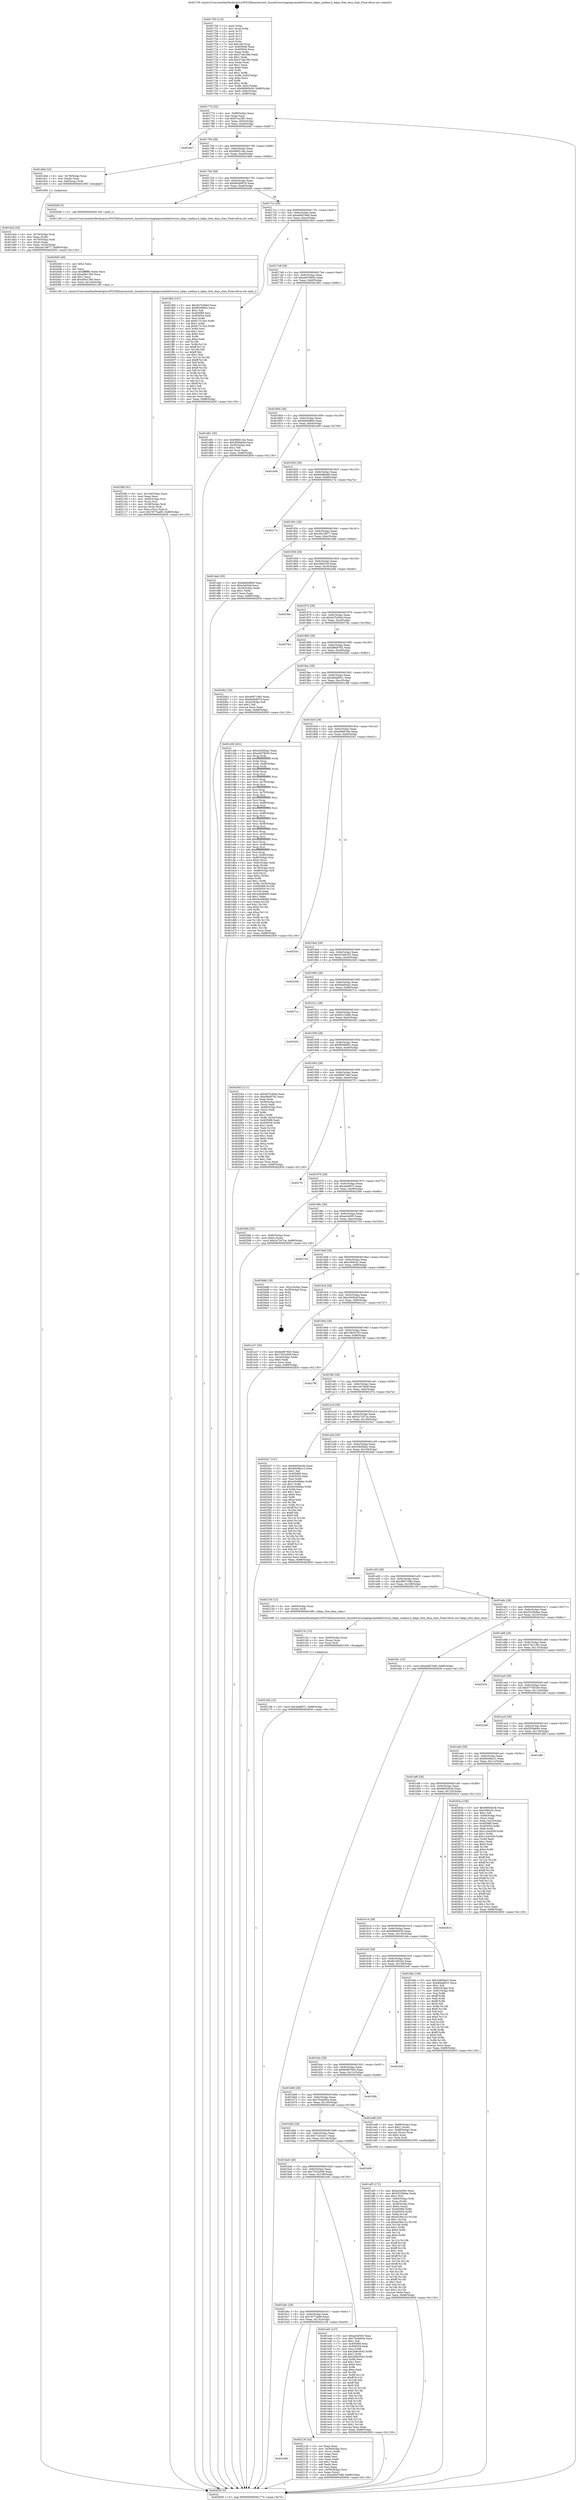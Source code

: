 digraph "0x401700" {
  label = "0x401700 (/mnt/c/Users/mathe/Desktop/tcc/POCII/binaries/extr_linuxdriversstagingcomedidriversni_labpc_isadma.h_labpc_free_dma_chan_Final-ollvm.out::main(0))"
  labelloc = "t"
  node[shape=record]

  Entry [label="",width=0.3,height=0.3,shape=circle,fillcolor=black,style=filled]
  "0x401774" [label="{
     0x401774 [32]\l
     | [instrs]\l
     &nbsp;&nbsp;0x401774 \<+6\>: mov -0x88(%rbp),%eax\l
     &nbsp;&nbsp;0x40177a \<+2\>: mov %eax,%ecx\l
     &nbsp;&nbsp;0x40177c \<+6\>: sub $0x97ac2ff1,%ecx\l
     &nbsp;&nbsp;0x401782 \<+6\>: mov %eax,-0x9c(%rbp)\l
     &nbsp;&nbsp;0x401788 \<+6\>: mov %ecx,-0xa0(%rbp)\l
     &nbsp;&nbsp;0x40178e \<+6\>: je 00000000004024b7 \<main+0xdb7\>\l
  }"]
  "0x4024b7" [label="{
     0x4024b7\l
  }", style=dashed]
  "0x401794" [label="{
     0x401794 [28]\l
     | [instrs]\l
     &nbsp;&nbsp;0x401794 \<+5\>: jmp 0000000000401799 \<main+0x99\>\l
     &nbsp;&nbsp;0x401799 \<+6\>: mov -0x9c(%rbp),%eax\l
     &nbsp;&nbsp;0x40179f \<+5\>: sub $0x99bf124a,%eax\l
     &nbsp;&nbsp;0x4017a4 \<+6\>: mov %eax,-0xa4(%rbp)\l
     &nbsp;&nbsp;0x4017aa \<+6\>: je 0000000000401dbd \<main+0x6bd\>\l
  }"]
  Exit [label="",width=0.3,height=0.3,shape=circle,fillcolor=black,style=filled,peripheries=2]
  "0x401dbd" [label="{
     0x401dbd [16]\l
     | [instrs]\l
     &nbsp;&nbsp;0x401dbd \<+4\>: mov -0x78(%rbp),%rax\l
     &nbsp;&nbsp;0x401dc1 \<+3\>: mov (%rax),%rax\l
     &nbsp;&nbsp;0x401dc4 \<+4\>: mov 0x8(%rax),%rdi\l
     &nbsp;&nbsp;0x401dc8 \<+5\>: call 0000000000401060 \<atoi@plt\>\l
     | [calls]\l
     &nbsp;&nbsp;0x401060 \{1\} (unknown)\l
  }"]
  "0x4017b0" [label="{
     0x4017b0 [28]\l
     | [instrs]\l
     &nbsp;&nbsp;0x4017b0 \<+5\>: jmp 00000000004017b5 \<main+0xb5\>\l
     &nbsp;&nbsp;0x4017b5 \<+6\>: mov -0x9c(%rbp),%eax\l
     &nbsp;&nbsp;0x4017bb \<+5\>: sub $0x9a5b0676,%eax\l
     &nbsp;&nbsp;0x4017c0 \<+6\>: mov %eax,-0xa8(%rbp)\l
     &nbsp;&nbsp;0x4017c6 \<+6\>: je 00000000004020d0 \<main+0x9d0\>\l
  }"]
  "0x40216b" [label="{
     0x40216b [15]\l
     | [instrs]\l
     &nbsp;&nbsp;0x40216b \<+10\>: movl $0x4ab897c,-0x88(%rbp)\l
     &nbsp;&nbsp;0x402175 \<+5\>: jmp 0000000000402830 \<main+0x1130\>\l
  }"]
  "0x4020d0" [label="{
     0x4020d0 [5]\l
     | [instrs]\l
     &nbsp;&nbsp;0x4020d0 \<+5\>: call 0000000000401160 \<next_i\>\l
     | [calls]\l
     &nbsp;&nbsp;0x401160 \{1\} (/mnt/c/Users/mathe/Desktop/tcc/POCII/binaries/extr_linuxdriversstagingcomedidriversni_labpc_isadma.h_labpc_free_dma_chan_Final-ollvm.out::next_i)\l
  }"]
  "0x4017cc" [label="{
     0x4017cc [28]\l
     | [instrs]\l
     &nbsp;&nbsp;0x4017cc \<+5\>: jmp 00000000004017d1 \<main+0xd1\>\l
     &nbsp;&nbsp;0x4017d1 \<+6\>: mov -0x9c(%rbp),%eax\l
     &nbsp;&nbsp;0x4017d7 \<+5\>: sub $0xa06d76e8,%eax\l
     &nbsp;&nbsp;0x4017dc \<+6\>: mov %eax,-0xac(%rbp)\l
     &nbsp;&nbsp;0x4017e2 \<+6\>: je 0000000000401fb0 \<main+0x8b0\>\l
  }"]
  "0x40215c" [label="{
     0x40215c [15]\l
     | [instrs]\l
     &nbsp;&nbsp;0x40215c \<+4\>: mov -0x60(%rbp),%rax\l
     &nbsp;&nbsp;0x402160 \<+3\>: mov (%rax),%rax\l
     &nbsp;&nbsp;0x402163 \<+3\>: mov %rax,%rdi\l
     &nbsp;&nbsp;0x402166 \<+5\>: call 0000000000401030 \<free@plt\>\l
     | [calls]\l
     &nbsp;&nbsp;0x401030 \{1\} (unknown)\l
  }"]
  "0x401fb0" [label="{
     0x401fb0 [147]\l
     | [instrs]\l
     &nbsp;&nbsp;0x401fb0 \<+5\>: mov $0xd47b364d,%eax\l
     &nbsp;&nbsp;0x401fb5 \<+5\>: mov $0xf630685c,%ecx\l
     &nbsp;&nbsp;0x401fba \<+2\>: mov $0x1,%dl\l
     &nbsp;&nbsp;0x401fbc \<+7\>: mov 0x405068,%esi\l
     &nbsp;&nbsp;0x401fc3 \<+7\>: mov 0x405054,%edi\l
     &nbsp;&nbsp;0x401fca \<+3\>: mov %esi,%r8d\l
     &nbsp;&nbsp;0x401fcd \<+7\>: add $0xfc7313a3,%r8d\l
     &nbsp;&nbsp;0x401fd4 \<+4\>: sub $0x1,%r8d\l
     &nbsp;&nbsp;0x401fd8 \<+7\>: sub $0xfc7313a3,%r8d\l
     &nbsp;&nbsp;0x401fdf \<+4\>: imul %r8d,%esi\l
     &nbsp;&nbsp;0x401fe3 \<+3\>: and $0x1,%esi\l
     &nbsp;&nbsp;0x401fe6 \<+3\>: cmp $0x0,%esi\l
     &nbsp;&nbsp;0x401fe9 \<+4\>: sete %r9b\l
     &nbsp;&nbsp;0x401fed \<+3\>: cmp $0xa,%edi\l
     &nbsp;&nbsp;0x401ff0 \<+4\>: setl %r10b\l
     &nbsp;&nbsp;0x401ff4 \<+3\>: mov %r9b,%r11b\l
     &nbsp;&nbsp;0x401ff7 \<+4\>: xor $0xff,%r11b\l
     &nbsp;&nbsp;0x401ffb \<+3\>: mov %r10b,%bl\l
     &nbsp;&nbsp;0x401ffe \<+3\>: xor $0xff,%bl\l
     &nbsp;&nbsp;0x402001 \<+3\>: xor $0x1,%dl\l
     &nbsp;&nbsp;0x402004 \<+3\>: mov %r11b,%r14b\l
     &nbsp;&nbsp;0x402007 \<+4\>: and $0xff,%r14b\l
     &nbsp;&nbsp;0x40200b \<+3\>: and %dl,%r9b\l
     &nbsp;&nbsp;0x40200e \<+3\>: mov %bl,%r15b\l
     &nbsp;&nbsp;0x402011 \<+4\>: and $0xff,%r15b\l
     &nbsp;&nbsp;0x402015 \<+3\>: and %dl,%r10b\l
     &nbsp;&nbsp;0x402018 \<+3\>: or %r9b,%r14b\l
     &nbsp;&nbsp;0x40201b \<+3\>: or %r10b,%r15b\l
     &nbsp;&nbsp;0x40201e \<+3\>: xor %r15b,%r14b\l
     &nbsp;&nbsp;0x402021 \<+3\>: or %bl,%r11b\l
     &nbsp;&nbsp;0x402024 \<+4\>: xor $0xff,%r11b\l
     &nbsp;&nbsp;0x402028 \<+3\>: or $0x1,%dl\l
     &nbsp;&nbsp;0x40202b \<+3\>: and %dl,%r11b\l
     &nbsp;&nbsp;0x40202e \<+3\>: or %r11b,%r14b\l
     &nbsp;&nbsp;0x402031 \<+4\>: test $0x1,%r14b\l
     &nbsp;&nbsp;0x402035 \<+3\>: cmovne %ecx,%eax\l
     &nbsp;&nbsp;0x402038 \<+6\>: mov %eax,-0x88(%rbp)\l
     &nbsp;&nbsp;0x40203e \<+5\>: jmp 0000000000402830 \<main+0x1130\>\l
  }"]
  "0x4017e8" [label="{
     0x4017e8 [28]\l
     | [instrs]\l
     &nbsp;&nbsp;0x4017e8 \<+5\>: jmp 00000000004017ed \<main+0xed\>\l
     &nbsp;&nbsp;0x4017ed \<+6\>: mov -0x9c(%rbp),%eax\l
     &nbsp;&nbsp;0x4017f3 \<+5\>: sub $0xa0d79b5b,%eax\l
     &nbsp;&nbsp;0x4017f8 \<+6\>: mov %eax,-0xb0(%rbp)\l
     &nbsp;&nbsp;0x4017fe \<+6\>: je 0000000000401d81 \<main+0x681\>\l
  }"]
  "0x401bd8" [label="{
     0x401bd8\l
  }", style=dashed]
  "0x401d81" [label="{
     0x401d81 [30]\l
     | [instrs]\l
     &nbsp;&nbsp;0x401d81 \<+5\>: mov $0x99bf124a,%eax\l
     &nbsp;&nbsp;0x401d86 \<+5\>: mov $0x5f29ab94,%ecx\l
     &nbsp;&nbsp;0x401d8b \<+3\>: mov -0x35(%rbp),%dl\l
     &nbsp;&nbsp;0x401d8e \<+3\>: test $0x1,%dl\l
     &nbsp;&nbsp;0x401d91 \<+3\>: cmovne %ecx,%eax\l
     &nbsp;&nbsp;0x401d94 \<+6\>: mov %eax,-0x88(%rbp)\l
     &nbsp;&nbsp;0x401d9a \<+5\>: jmp 0000000000402830 \<main+0x1130\>\l
  }"]
  "0x401804" [label="{
     0x401804 [28]\l
     | [instrs]\l
     &nbsp;&nbsp;0x401804 \<+5\>: jmp 0000000000401809 \<main+0x109\>\l
     &nbsp;&nbsp;0x401809 \<+6\>: mov -0x9c(%rbp),%eax\l
     &nbsp;&nbsp;0x40180f \<+5\>: sub $0xba84d864,%eax\l
     &nbsp;&nbsp;0x401814 \<+6\>: mov %eax,-0xb4(%rbp)\l
     &nbsp;&nbsp;0x40181a \<+6\>: je 0000000000401e09 \<main+0x709\>\l
  }"]
  "0x402126" [label="{
     0x402126 [42]\l
     | [instrs]\l
     &nbsp;&nbsp;0x402126 \<+2\>: xor %eax,%eax\l
     &nbsp;&nbsp;0x402128 \<+4\>: mov -0x58(%rbp),%rcx\l
     &nbsp;&nbsp;0x40212c \<+2\>: mov (%rcx),%edx\l
     &nbsp;&nbsp;0x40212e \<+2\>: mov %eax,%esi\l
     &nbsp;&nbsp;0x402130 \<+2\>: sub %edx,%esi\l
     &nbsp;&nbsp;0x402132 \<+2\>: mov %eax,%edx\l
     &nbsp;&nbsp;0x402134 \<+3\>: sub $0x1,%edx\l
     &nbsp;&nbsp;0x402137 \<+2\>: add %edx,%esi\l
     &nbsp;&nbsp;0x402139 \<+2\>: sub %esi,%eax\l
     &nbsp;&nbsp;0x40213b \<+4\>: mov -0x58(%rbp),%rcx\l
     &nbsp;&nbsp;0x40213f \<+2\>: mov %eax,(%rcx)\l
     &nbsp;&nbsp;0x402141 \<+10\>: movl $0xa06d76e8,-0x88(%rbp)\l
     &nbsp;&nbsp;0x40214b \<+5\>: jmp 0000000000402830 \<main+0x1130\>\l
  }"]
  "0x401e09" [label="{
     0x401e09\l
  }", style=dashed]
  "0x401820" [label="{
     0x401820 [28]\l
     | [instrs]\l
     &nbsp;&nbsp;0x401820 \<+5\>: jmp 0000000000401825 \<main+0x125\>\l
     &nbsp;&nbsp;0x401825 \<+6\>: mov -0x9c(%rbp),%eax\l
     &nbsp;&nbsp;0x40182b \<+5\>: sub $0xbbdf6de8,%eax\l
     &nbsp;&nbsp;0x401830 \<+6\>: mov %eax,-0xb8(%rbp)\l
     &nbsp;&nbsp;0x401836 \<+6\>: je 000000000040217a \<main+0xa7a\>\l
  }"]
  "0x4020fd" [label="{
     0x4020fd [41]\l
     | [instrs]\l
     &nbsp;&nbsp;0x4020fd \<+6\>: mov -0x144(%rbp),%ecx\l
     &nbsp;&nbsp;0x402103 \<+3\>: imul %eax,%ecx\l
     &nbsp;&nbsp;0x402106 \<+4\>: mov -0x60(%rbp),%rsi\l
     &nbsp;&nbsp;0x40210a \<+3\>: mov (%rsi),%rsi\l
     &nbsp;&nbsp;0x40210d \<+4\>: mov -0x58(%rbp),%rdi\l
     &nbsp;&nbsp;0x402111 \<+3\>: movslq (%rdi),%rdi\l
     &nbsp;&nbsp;0x402114 \<+3\>: mov %ecx,(%rsi,%rdi,4)\l
     &nbsp;&nbsp;0x402117 \<+10\>: movl $0x7677aa69,-0x88(%rbp)\l
     &nbsp;&nbsp;0x402121 \<+5\>: jmp 0000000000402830 \<main+0x1130\>\l
  }"]
  "0x40217a" [label="{
     0x40217a\l
  }", style=dashed]
  "0x40183c" [label="{
     0x40183c [28]\l
     | [instrs]\l
     &nbsp;&nbsp;0x40183c \<+5\>: jmp 0000000000401841 \<main+0x141\>\l
     &nbsp;&nbsp;0x401841 \<+6\>: mov -0x9c(%rbp),%eax\l
     &nbsp;&nbsp;0x401847 \<+5\>: sub $0xcba7d677,%eax\l
     &nbsp;&nbsp;0x40184c \<+6\>: mov %eax,-0xbc(%rbp)\l
     &nbsp;&nbsp;0x401852 \<+6\>: je 0000000000401deb \<main+0x6eb\>\l
  }"]
  "0x4020d5" [label="{
     0x4020d5 [40]\l
     | [instrs]\l
     &nbsp;&nbsp;0x4020d5 \<+5\>: mov $0x2,%ecx\l
     &nbsp;&nbsp;0x4020da \<+1\>: cltd\l
     &nbsp;&nbsp;0x4020db \<+2\>: idiv %ecx\l
     &nbsp;&nbsp;0x4020dd \<+6\>: imul $0xfffffffe,%edx,%ecx\l
     &nbsp;&nbsp;0x4020e3 \<+6\>: sub $0xaf5e1360,%ecx\l
     &nbsp;&nbsp;0x4020e9 \<+3\>: add $0x1,%ecx\l
     &nbsp;&nbsp;0x4020ec \<+6\>: add $0xaf5e1360,%ecx\l
     &nbsp;&nbsp;0x4020f2 \<+6\>: mov %ecx,-0x144(%rbp)\l
     &nbsp;&nbsp;0x4020f8 \<+5\>: call 0000000000401160 \<next_i\>\l
     | [calls]\l
     &nbsp;&nbsp;0x401160 \{1\} (/mnt/c/Users/mathe/Desktop/tcc/POCII/binaries/extr_linuxdriversstagingcomedidriversni_labpc_isadma.h_labpc_free_dma_chan_Final-ollvm.out::next_i)\l
  }"]
  "0x401deb" [label="{
     0x401deb [30]\l
     | [instrs]\l
     &nbsp;&nbsp;0x401deb \<+5\>: mov $0xba84d864,%eax\l
     &nbsp;&nbsp;0x401df0 \<+5\>: mov $0xc5d30af,%ecx\l
     &nbsp;&nbsp;0x401df5 \<+3\>: mov -0x34(%rbp),%edx\l
     &nbsp;&nbsp;0x401df8 \<+3\>: cmp $0x1,%edx\l
     &nbsp;&nbsp;0x401dfb \<+3\>: cmovl %ecx,%eax\l
     &nbsp;&nbsp;0x401dfe \<+6\>: mov %eax,-0x88(%rbp)\l
     &nbsp;&nbsp;0x401e04 \<+5\>: jmp 0000000000402830 \<main+0x1130\>\l
  }"]
  "0x401858" [label="{
     0x401858 [28]\l
     | [instrs]\l
     &nbsp;&nbsp;0x401858 \<+5\>: jmp 000000000040185d \<main+0x15d\>\l
     &nbsp;&nbsp;0x40185d \<+6\>: mov -0x9c(%rbp),%eax\l
     &nbsp;&nbsp;0x401863 \<+5\>: sub $0xcbbf1fc9,%eax\l
     &nbsp;&nbsp;0x401868 \<+6\>: mov %eax,-0xc0(%rbp)\l
     &nbsp;&nbsp;0x40186e \<+6\>: je 000000000040236e \<main+0xc6e\>\l
  }"]
  "0x401ef5" [label="{
     0x401ef5 [172]\l
     | [instrs]\l
     &nbsp;&nbsp;0x401ef5 \<+5\>: mov $0xac0e593,%ecx\l
     &nbsp;&nbsp;0x401efa \<+5\>: mov $0x5525b8ae,%edx\l
     &nbsp;&nbsp;0x401eff \<+3\>: mov $0x1,%sil\l
     &nbsp;&nbsp;0x401f02 \<+4\>: mov -0x60(%rbp),%rdi\l
     &nbsp;&nbsp;0x401f06 \<+3\>: mov %rax,(%rdi)\l
     &nbsp;&nbsp;0x401f09 \<+4\>: mov -0x58(%rbp),%rax\l
     &nbsp;&nbsp;0x401f0d \<+6\>: movl $0x0,(%rax)\l
     &nbsp;&nbsp;0x401f13 \<+8\>: mov 0x405068,%r8d\l
     &nbsp;&nbsp;0x401f1b \<+8\>: mov 0x405054,%r9d\l
     &nbsp;&nbsp;0x401f23 \<+3\>: mov %r8d,%r10d\l
     &nbsp;&nbsp;0x401f26 \<+7\>: add $0xa536a15c,%r10d\l
     &nbsp;&nbsp;0x401f2d \<+4\>: sub $0x1,%r10d\l
     &nbsp;&nbsp;0x401f31 \<+7\>: sub $0xa536a15c,%r10d\l
     &nbsp;&nbsp;0x401f38 \<+4\>: imul %r10d,%r8d\l
     &nbsp;&nbsp;0x401f3c \<+4\>: and $0x1,%r8d\l
     &nbsp;&nbsp;0x401f40 \<+4\>: cmp $0x0,%r8d\l
     &nbsp;&nbsp;0x401f44 \<+4\>: sete %r11b\l
     &nbsp;&nbsp;0x401f48 \<+4\>: cmp $0xa,%r9d\l
     &nbsp;&nbsp;0x401f4c \<+3\>: setl %bl\l
     &nbsp;&nbsp;0x401f4f \<+3\>: mov %r11b,%r14b\l
     &nbsp;&nbsp;0x401f52 \<+4\>: xor $0xff,%r14b\l
     &nbsp;&nbsp;0x401f56 \<+3\>: mov %bl,%r15b\l
     &nbsp;&nbsp;0x401f59 \<+4\>: xor $0xff,%r15b\l
     &nbsp;&nbsp;0x401f5d \<+4\>: xor $0x1,%sil\l
     &nbsp;&nbsp;0x401f61 \<+3\>: mov %r14b,%r12b\l
     &nbsp;&nbsp;0x401f64 \<+4\>: and $0xff,%r12b\l
     &nbsp;&nbsp;0x401f68 \<+3\>: and %sil,%r11b\l
     &nbsp;&nbsp;0x401f6b \<+3\>: mov %r15b,%r13b\l
     &nbsp;&nbsp;0x401f6e \<+4\>: and $0xff,%r13b\l
     &nbsp;&nbsp;0x401f72 \<+3\>: and %sil,%bl\l
     &nbsp;&nbsp;0x401f75 \<+3\>: or %r11b,%r12b\l
     &nbsp;&nbsp;0x401f78 \<+3\>: or %bl,%r13b\l
     &nbsp;&nbsp;0x401f7b \<+3\>: xor %r13b,%r12b\l
     &nbsp;&nbsp;0x401f7e \<+3\>: or %r15b,%r14b\l
     &nbsp;&nbsp;0x401f81 \<+4\>: xor $0xff,%r14b\l
     &nbsp;&nbsp;0x401f85 \<+4\>: or $0x1,%sil\l
     &nbsp;&nbsp;0x401f89 \<+3\>: and %sil,%r14b\l
     &nbsp;&nbsp;0x401f8c \<+3\>: or %r14b,%r12b\l
     &nbsp;&nbsp;0x401f8f \<+4\>: test $0x1,%r12b\l
     &nbsp;&nbsp;0x401f93 \<+3\>: cmovne %edx,%ecx\l
     &nbsp;&nbsp;0x401f96 \<+6\>: mov %ecx,-0x88(%rbp)\l
     &nbsp;&nbsp;0x401f9c \<+5\>: jmp 0000000000402830 \<main+0x1130\>\l
  }"]
  "0x40236e" [label="{
     0x40236e\l
  }", style=dashed]
  "0x401874" [label="{
     0x401874 [28]\l
     | [instrs]\l
     &nbsp;&nbsp;0x401874 \<+5\>: jmp 0000000000401879 \<main+0x179\>\l
     &nbsp;&nbsp;0x401879 \<+6\>: mov -0x9c(%rbp),%eax\l
     &nbsp;&nbsp;0x40187f \<+5\>: sub $0xd47b364d,%eax\l
     &nbsp;&nbsp;0x401884 \<+6\>: mov %eax,-0xc4(%rbp)\l
     &nbsp;&nbsp;0x40188a \<+6\>: je 000000000040276a \<main+0x106a\>\l
  }"]
  "0x401bbc" [label="{
     0x401bbc [28]\l
     | [instrs]\l
     &nbsp;&nbsp;0x401bbc \<+5\>: jmp 0000000000401bc1 \<main+0x4c1\>\l
     &nbsp;&nbsp;0x401bc1 \<+6\>: mov -0x9c(%rbp),%eax\l
     &nbsp;&nbsp;0x401bc7 \<+5\>: sub $0x7677aa69,%eax\l
     &nbsp;&nbsp;0x401bcc \<+6\>: mov %eax,-0x13c(%rbp)\l
     &nbsp;&nbsp;0x401bd2 \<+6\>: je 0000000000402126 \<main+0xa26\>\l
  }"]
  "0x40276a" [label="{
     0x40276a\l
  }", style=dashed]
  "0x401890" [label="{
     0x401890 [28]\l
     | [instrs]\l
     &nbsp;&nbsp;0x401890 \<+5\>: jmp 0000000000401895 \<main+0x195\>\l
     &nbsp;&nbsp;0x401895 \<+6\>: mov -0x9c(%rbp),%eax\l
     &nbsp;&nbsp;0x40189b \<+5\>: sub $0xd9fa9782,%eax\l
     &nbsp;&nbsp;0x4018a0 \<+6\>: mov %eax,-0xc8(%rbp)\l
     &nbsp;&nbsp;0x4018a6 \<+6\>: je 00000000004020b2 \<main+0x9b2\>\l
  }"]
  "0x401e45" [label="{
     0x401e45 [147]\l
     | [instrs]\l
     &nbsp;&nbsp;0x401e45 \<+5\>: mov $0xac0e593,%eax\l
     &nbsp;&nbsp;0x401e4a \<+5\>: mov $0x70cbe83a,%ecx\l
     &nbsp;&nbsp;0x401e4f \<+2\>: mov $0x1,%dl\l
     &nbsp;&nbsp;0x401e51 \<+7\>: mov 0x405068,%esi\l
     &nbsp;&nbsp;0x401e58 \<+7\>: mov 0x405054,%edi\l
     &nbsp;&nbsp;0x401e5f \<+3\>: mov %esi,%r8d\l
     &nbsp;&nbsp;0x401e62 \<+7\>: sub $0x268e3043,%r8d\l
     &nbsp;&nbsp;0x401e69 \<+4\>: sub $0x1,%r8d\l
     &nbsp;&nbsp;0x401e6d \<+7\>: add $0x268e3043,%r8d\l
     &nbsp;&nbsp;0x401e74 \<+4\>: imul %r8d,%esi\l
     &nbsp;&nbsp;0x401e78 \<+3\>: and $0x1,%esi\l
     &nbsp;&nbsp;0x401e7b \<+3\>: cmp $0x0,%esi\l
     &nbsp;&nbsp;0x401e7e \<+4\>: sete %r9b\l
     &nbsp;&nbsp;0x401e82 \<+3\>: cmp $0xa,%edi\l
     &nbsp;&nbsp;0x401e85 \<+4\>: setl %r10b\l
     &nbsp;&nbsp;0x401e89 \<+3\>: mov %r9b,%r11b\l
     &nbsp;&nbsp;0x401e8c \<+4\>: xor $0xff,%r11b\l
     &nbsp;&nbsp;0x401e90 \<+3\>: mov %r10b,%bl\l
     &nbsp;&nbsp;0x401e93 \<+3\>: xor $0xff,%bl\l
     &nbsp;&nbsp;0x401e96 \<+3\>: xor $0x0,%dl\l
     &nbsp;&nbsp;0x401e99 \<+3\>: mov %r11b,%r14b\l
     &nbsp;&nbsp;0x401e9c \<+4\>: and $0x0,%r14b\l
     &nbsp;&nbsp;0x401ea0 \<+3\>: and %dl,%r9b\l
     &nbsp;&nbsp;0x401ea3 \<+3\>: mov %bl,%r15b\l
     &nbsp;&nbsp;0x401ea6 \<+4\>: and $0x0,%r15b\l
     &nbsp;&nbsp;0x401eaa \<+3\>: and %dl,%r10b\l
     &nbsp;&nbsp;0x401ead \<+3\>: or %r9b,%r14b\l
     &nbsp;&nbsp;0x401eb0 \<+3\>: or %r10b,%r15b\l
     &nbsp;&nbsp;0x401eb3 \<+3\>: xor %r15b,%r14b\l
     &nbsp;&nbsp;0x401eb6 \<+3\>: or %bl,%r11b\l
     &nbsp;&nbsp;0x401eb9 \<+4\>: xor $0xff,%r11b\l
     &nbsp;&nbsp;0x401ebd \<+3\>: or $0x0,%dl\l
     &nbsp;&nbsp;0x401ec0 \<+3\>: and %dl,%r11b\l
     &nbsp;&nbsp;0x401ec3 \<+3\>: or %r11b,%r14b\l
     &nbsp;&nbsp;0x401ec6 \<+4\>: test $0x1,%r14b\l
     &nbsp;&nbsp;0x401eca \<+3\>: cmovne %ecx,%eax\l
     &nbsp;&nbsp;0x401ecd \<+6\>: mov %eax,-0x88(%rbp)\l
     &nbsp;&nbsp;0x401ed3 \<+5\>: jmp 0000000000402830 \<main+0x1130\>\l
  }"]
  "0x4020b2" [label="{
     0x4020b2 [30]\l
     | [instrs]\l
     &nbsp;&nbsp;0x4020b2 \<+5\>: mov $0x46971983,%eax\l
     &nbsp;&nbsp;0x4020b7 \<+5\>: mov $0x9a5b0676,%ecx\l
     &nbsp;&nbsp;0x4020bc \<+3\>: mov -0x2e(%rbp),%dl\l
     &nbsp;&nbsp;0x4020bf \<+3\>: test $0x1,%dl\l
     &nbsp;&nbsp;0x4020c2 \<+3\>: cmovne %ecx,%eax\l
     &nbsp;&nbsp;0x4020c5 \<+6\>: mov %eax,-0x88(%rbp)\l
     &nbsp;&nbsp;0x4020cb \<+5\>: jmp 0000000000402830 \<main+0x1130\>\l
  }"]
  "0x4018ac" [label="{
     0x4018ac [28]\l
     | [instrs]\l
     &nbsp;&nbsp;0x4018ac \<+5\>: jmp 00000000004018b1 \<main+0x1b1\>\l
     &nbsp;&nbsp;0x4018b1 \<+6\>: mov -0x9c(%rbp),%eax\l
     &nbsp;&nbsp;0x4018b7 \<+5\>: sub $0xdbba85c1,%eax\l
     &nbsp;&nbsp;0x4018bc \<+6\>: mov %eax,-0xcc(%rbp)\l
     &nbsp;&nbsp;0x4018c2 \<+6\>: je 0000000000401c68 \<main+0x568\>\l
  }"]
  "0x401ba0" [label="{
     0x401ba0 [28]\l
     | [instrs]\l
     &nbsp;&nbsp;0x401ba0 \<+5\>: jmp 0000000000401ba5 \<main+0x4a5\>\l
     &nbsp;&nbsp;0x401ba5 \<+6\>: mov -0x9c(%rbp),%eax\l
     &nbsp;&nbsp;0x401bab \<+5\>: sub $0x7352a509,%eax\l
     &nbsp;&nbsp;0x401bb0 \<+6\>: mov %eax,-0x138(%rbp)\l
     &nbsp;&nbsp;0x401bb6 \<+6\>: je 0000000000401e45 \<main+0x745\>\l
  }"]
  "0x401c68" [label="{
     0x401c68 [281]\l
     | [instrs]\l
     &nbsp;&nbsp;0x401c68 \<+5\>: mov $0x3c6d5ba2,%eax\l
     &nbsp;&nbsp;0x401c6d \<+5\>: mov $0xa0d79b5b,%ecx\l
     &nbsp;&nbsp;0x401c72 \<+3\>: mov %rsp,%rdx\l
     &nbsp;&nbsp;0x401c75 \<+4\>: add $0xfffffffffffffff0,%rdx\l
     &nbsp;&nbsp;0x401c79 \<+3\>: mov %rdx,%rsp\l
     &nbsp;&nbsp;0x401c7c \<+4\>: mov %rdx,-0x80(%rbp)\l
     &nbsp;&nbsp;0x401c80 \<+3\>: mov %rsp,%rdx\l
     &nbsp;&nbsp;0x401c83 \<+4\>: add $0xfffffffffffffff0,%rdx\l
     &nbsp;&nbsp;0x401c87 \<+3\>: mov %rdx,%rsp\l
     &nbsp;&nbsp;0x401c8a \<+3\>: mov %rsp,%rsi\l
     &nbsp;&nbsp;0x401c8d \<+4\>: add $0xfffffffffffffff0,%rsi\l
     &nbsp;&nbsp;0x401c91 \<+3\>: mov %rsi,%rsp\l
     &nbsp;&nbsp;0x401c94 \<+4\>: mov %rsi,-0x78(%rbp)\l
     &nbsp;&nbsp;0x401c98 \<+3\>: mov %rsp,%rsi\l
     &nbsp;&nbsp;0x401c9b \<+4\>: add $0xfffffffffffffff0,%rsi\l
     &nbsp;&nbsp;0x401c9f \<+3\>: mov %rsi,%rsp\l
     &nbsp;&nbsp;0x401ca2 \<+4\>: mov %rsi,-0x70(%rbp)\l
     &nbsp;&nbsp;0x401ca6 \<+3\>: mov %rsp,%rsi\l
     &nbsp;&nbsp;0x401ca9 \<+4\>: add $0xfffffffffffffff0,%rsi\l
     &nbsp;&nbsp;0x401cad \<+3\>: mov %rsi,%rsp\l
     &nbsp;&nbsp;0x401cb0 \<+4\>: mov %rsi,-0x68(%rbp)\l
     &nbsp;&nbsp;0x401cb4 \<+3\>: mov %rsp,%rsi\l
     &nbsp;&nbsp;0x401cb7 \<+4\>: add $0xfffffffffffffff0,%rsi\l
     &nbsp;&nbsp;0x401cbb \<+3\>: mov %rsi,%rsp\l
     &nbsp;&nbsp;0x401cbe \<+4\>: mov %rsi,-0x60(%rbp)\l
     &nbsp;&nbsp;0x401cc2 \<+3\>: mov %rsp,%rsi\l
     &nbsp;&nbsp;0x401cc5 \<+4\>: add $0xfffffffffffffff0,%rsi\l
     &nbsp;&nbsp;0x401cc9 \<+3\>: mov %rsi,%rsp\l
     &nbsp;&nbsp;0x401ccc \<+4\>: mov %rsi,-0x58(%rbp)\l
     &nbsp;&nbsp;0x401cd0 \<+3\>: mov %rsp,%rsi\l
     &nbsp;&nbsp;0x401cd3 \<+4\>: add $0xfffffffffffffff0,%rsi\l
     &nbsp;&nbsp;0x401cd7 \<+3\>: mov %rsi,%rsp\l
     &nbsp;&nbsp;0x401cda \<+4\>: mov %rsi,-0x50(%rbp)\l
     &nbsp;&nbsp;0x401cde \<+3\>: mov %rsp,%rsi\l
     &nbsp;&nbsp;0x401ce1 \<+4\>: add $0xfffffffffffffff0,%rsi\l
     &nbsp;&nbsp;0x401ce5 \<+3\>: mov %rsi,%rsp\l
     &nbsp;&nbsp;0x401ce8 \<+4\>: mov %rsi,-0x48(%rbp)\l
     &nbsp;&nbsp;0x401cec \<+3\>: mov %rsp,%rsi\l
     &nbsp;&nbsp;0x401cef \<+4\>: add $0xfffffffffffffff0,%rsi\l
     &nbsp;&nbsp;0x401cf3 \<+3\>: mov %rsi,%rsp\l
     &nbsp;&nbsp;0x401cf6 \<+4\>: mov %rsi,-0x40(%rbp)\l
     &nbsp;&nbsp;0x401cfa \<+4\>: mov -0x80(%rbp),%rsi\l
     &nbsp;&nbsp;0x401cfe \<+6\>: movl $0x0,(%rsi)\l
     &nbsp;&nbsp;0x401d04 \<+6\>: mov -0x8c(%rbp),%edi\l
     &nbsp;&nbsp;0x401d0a \<+2\>: mov %edi,(%rdx)\l
     &nbsp;&nbsp;0x401d0c \<+4\>: mov -0x78(%rbp),%rsi\l
     &nbsp;&nbsp;0x401d10 \<+7\>: mov -0x98(%rbp),%r8\l
     &nbsp;&nbsp;0x401d17 \<+3\>: mov %r8,(%rsi)\l
     &nbsp;&nbsp;0x401d1a \<+3\>: cmpl $0x2,(%rdx)\l
     &nbsp;&nbsp;0x401d1d \<+4\>: setne %r9b\l
     &nbsp;&nbsp;0x401d21 \<+4\>: and $0x1,%r9b\l
     &nbsp;&nbsp;0x401d25 \<+4\>: mov %r9b,-0x35(%rbp)\l
     &nbsp;&nbsp;0x401d29 \<+8\>: mov 0x405068,%r10d\l
     &nbsp;&nbsp;0x401d31 \<+8\>: mov 0x405054,%r11d\l
     &nbsp;&nbsp;0x401d39 \<+3\>: mov %r10d,%ebx\l
     &nbsp;&nbsp;0x401d3c \<+6\>: add $0x5e408d06,%ebx\l
     &nbsp;&nbsp;0x401d42 \<+3\>: sub $0x1,%ebx\l
     &nbsp;&nbsp;0x401d45 \<+6\>: sub $0x5e408d06,%ebx\l
     &nbsp;&nbsp;0x401d4b \<+4\>: imul %ebx,%r10d\l
     &nbsp;&nbsp;0x401d4f \<+4\>: and $0x1,%r10d\l
     &nbsp;&nbsp;0x401d53 \<+4\>: cmp $0x0,%r10d\l
     &nbsp;&nbsp;0x401d57 \<+4\>: sete %r9b\l
     &nbsp;&nbsp;0x401d5b \<+4\>: cmp $0xa,%r11d\l
     &nbsp;&nbsp;0x401d5f \<+4\>: setl %r14b\l
     &nbsp;&nbsp;0x401d63 \<+3\>: mov %r9b,%r15b\l
     &nbsp;&nbsp;0x401d66 \<+3\>: and %r14b,%r15b\l
     &nbsp;&nbsp;0x401d69 \<+3\>: xor %r14b,%r9b\l
     &nbsp;&nbsp;0x401d6c \<+3\>: or %r9b,%r15b\l
     &nbsp;&nbsp;0x401d6f \<+4\>: test $0x1,%r15b\l
     &nbsp;&nbsp;0x401d73 \<+3\>: cmovne %ecx,%eax\l
     &nbsp;&nbsp;0x401d76 \<+6\>: mov %eax,-0x88(%rbp)\l
     &nbsp;&nbsp;0x401d7c \<+5\>: jmp 0000000000402830 \<main+0x1130\>\l
  }"]
  "0x4018c8" [label="{
     0x4018c8 [28]\l
     | [instrs]\l
     &nbsp;&nbsp;0x4018c8 \<+5\>: jmp 00000000004018cd \<main+0x1cd\>\l
     &nbsp;&nbsp;0x4018cd \<+6\>: mov -0x9c(%rbp),%eax\l
     &nbsp;&nbsp;0x4018d3 \<+5\>: sub $0xe06e619e,%eax\l
     &nbsp;&nbsp;0x4018d8 \<+6\>: mov %eax,-0xd0(%rbp)\l
     &nbsp;&nbsp;0x4018de \<+6\>: je 0000000000402541 \<main+0xe41\>\l
  }"]
  "0x402406" [label="{
     0x402406\l
  }", style=dashed]
  "0x402541" [label="{
     0x402541\l
  }", style=dashed]
  "0x4018e4" [label="{
     0x4018e4 [28]\l
     | [instrs]\l
     &nbsp;&nbsp;0x4018e4 \<+5\>: jmp 00000000004018e9 \<main+0x1e9\>\l
     &nbsp;&nbsp;0x4018e9 \<+6\>: mov -0x9c(%rbp),%eax\l
     &nbsp;&nbsp;0x4018ef \<+5\>: sub $0xe53a6353,%eax\l
     &nbsp;&nbsp;0x4018f4 \<+6\>: mov %eax,-0xd4(%rbp)\l
     &nbsp;&nbsp;0x4018fa \<+6\>: je 000000000040220d \<main+0xb0d\>\l
  }"]
  "0x401b84" [label="{
     0x401b84 [28]\l
     | [instrs]\l
     &nbsp;&nbsp;0x401b84 \<+5\>: jmp 0000000000401b89 \<main+0x489\>\l
     &nbsp;&nbsp;0x401b89 \<+6\>: mov -0x9c(%rbp),%eax\l
     &nbsp;&nbsp;0x401b8f \<+5\>: sub $0x71d32ec7,%eax\l
     &nbsp;&nbsp;0x401b94 \<+6\>: mov %eax,-0x134(%rbp)\l
     &nbsp;&nbsp;0x401b9a \<+6\>: je 0000000000402406 \<main+0xd06\>\l
  }"]
  "0x40220d" [label="{
     0x40220d\l
  }", style=dashed]
  "0x401900" [label="{
     0x401900 [28]\l
     | [instrs]\l
     &nbsp;&nbsp;0x401900 \<+5\>: jmp 0000000000401905 \<main+0x205\>\l
     &nbsp;&nbsp;0x401905 \<+6\>: mov -0x9c(%rbp),%eax\l
     &nbsp;&nbsp;0x40190b \<+5\>: sub $0xf4a95ae3,%eax\l
     &nbsp;&nbsp;0x401910 \<+6\>: mov %eax,-0xd8(%rbp)\l
     &nbsp;&nbsp;0x401916 \<+6\>: je 00000000004027cc \<main+0x10cc\>\l
  }"]
  "0x401ed8" [label="{
     0x401ed8 [29]\l
     | [instrs]\l
     &nbsp;&nbsp;0x401ed8 \<+4\>: mov -0x68(%rbp),%rax\l
     &nbsp;&nbsp;0x401edc \<+6\>: movl $0x1,(%rax)\l
     &nbsp;&nbsp;0x401ee2 \<+4\>: mov -0x68(%rbp),%rax\l
     &nbsp;&nbsp;0x401ee6 \<+3\>: movslq (%rax),%rax\l
     &nbsp;&nbsp;0x401ee9 \<+4\>: shl $0x2,%rax\l
     &nbsp;&nbsp;0x401eed \<+3\>: mov %rax,%rdi\l
     &nbsp;&nbsp;0x401ef0 \<+5\>: call 0000000000401050 \<malloc@plt\>\l
     | [calls]\l
     &nbsp;&nbsp;0x401050 \{1\} (unknown)\l
  }"]
  "0x4027cc" [label="{
     0x4027cc\l
  }", style=dashed]
  "0x40191c" [label="{
     0x40191c [28]\l
     | [instrs]\l
     &nbsp;&nbsp;0x40191c \<+5\>: jmp 0000000000401921 \<main+0x221\>\l
     &nbsp;&nbsp;0x401921 \<+6\>: mov -0x9c(%rbp),%eax\l
     &nbsp;&nbsp;0x401927 \<+5\>: sub $0xf51c346b,%eax\l
     &nbsp;&nbsp;0x40192c \<+6\>: mov %eax,-0xdc(%rbp)\l
     &nbsp;&nbsp;0x401932 \<+6\>: je 000000000040245c \<main+0xd5c\>\l
  }"]
  "0x401b68" [label="{
     0x401b68 [28]\l
     | [instrs]\l
     &nbsp;&nbsp;0x401b68 \<+5\>: jmp 0000000000401b6d \<main+0x46d\>\l
     &nbsp;&nbsp;0x401b6d \<+6\>: mov -0x9c(%rbp),%eax\l
     &nbsp;&nbsp;0x401b73 \<+5\>: sub $0x70cbe83a,%eax\l
     &nbsp;&nbsp;0x401b78 \<+6\>: mov %eax,-0x130(%rbp)\l
     &nbsp;&nbsp;0x401b7e \<+6\>: je 0000000000401ed8 \<main+0x7d8\>\l
  }"]
  "0x40245c" [label="{
     0x40245c\l
  }", style=dashed]
  "0x401938" [label="{
     0x401938 [28]\l
     | [instrs]\l
     &nbsp;&nbsp;0x401938 \<+5\>: jmp 000000000040193d \<main+0x23d\>\l
     &nbsp;&nbsp;0x40193d \<+6\>: mov -0x9c(%rbp),%eax\l
     &nbsp;&nbsp;0x401943 \<+5\>: sub $0xf630685c,%eax\l
     &nbsp;&nbsp;0x401948 \<+6\>: mov %eax,-0xe0(%rbp)\l
     &nbsp;&nbsp;0x40194e \<+6\>: je 0000000000402043 \<main+0x943\>\l
  }"]
  "0x40256b" [label="{
     0x40256b\l
  }", style=dashed]
  "0x402043" [label="{
     0x402043 [111]\l
     | [instrs]\l
     &nbsp;&nbsp;0x402043 \<+5\>: mov $0xd47b364d,%eax\l
     &nbsp;&nbsp;0x402048 \<+5\>: mov $0xd9fa9782,%ecx\l
     &nbsp;&nbsp;0x40204d \<+2\>: xor %edx,%edx\l
     &nbsp;&nbsp;0x40204f \<+4\>: mov -0x58(%rbp),%rsi\l
     &nbsp;&nbsp;0x402053 \<+2\>: mov (%rsi),%edi\l
     &nbsp;&nbsp;0x402055 \<+4\>: mov -0x68(%rbp),%rsi\l
     &nbsp;&nbsp;0x402059 \<+2\>: cmp (%rsi),%edi\l
     &nbsp;&nbsp;0x40205b \<+4\>: setl %r8b\l
     &nbsp;&nbsp;0x40205f \<+4\>: and $0x1,%r8b\l
     &nbsp;&nbsp;0x402063 \<+4\>: mov %r8b,-0x2e(%rbp)\l
     &nbsp;&nbsp;0x402067 \<+7\>: mov 0x405068,%edi\l
     &nbsp;&nbsp;0x40206e \<+8\>: mov 0x405054,%r9d\l
     &nbsp;&nbsp;0x402076 \<+3\>: sub $0x1,%edx\l
     &nbsp;&nbsp;0x402079 \<+3\>: mov %edi,%r10d\l
     &nbsp;&nbsp;0x40207c \<+3\>: add %edx,%r10d\l
     &nbsp;&nbsp;0x40207f \<+4\>: imul %r10d,%edi\l
     &nbsp;&nbsp;0x402083 \<+3\>: and $0x1,%edi\l
     &nbsp;&nbsp;0x402086 \<+3\>: cmp $0x0,%edi\l
     &nbsp;&nbsp;0x402089 \<+4\>: sete %r8b\l
     &nbsp;&nbsp;0x40208d \<+4\>: cmp $0xa,%r9d\l
     &nbsp;&nbsp;0x402091 \<+4\>: setl %r11b\l
     &nbsp;&nbsp;0x402095 \<+3\>: mov %r8b,%bl\l
     &nbsp;&nbsp;0x402098 \<+3\>: and %r11b,%bl\l
     &nbsp;&nbsp;0x40209b \<+3\>: xor %r11b,%r8b\l
     &nbsp;&nbsp;0x40209e \<+3\>: or %r8b,%bl\l
     &nbsp;&nbsp;0x4020a1 \<+3\>: test $0x1,%bl\l
     &nbsp;&nbsp;0x4020a4 \<+3\>: cmovne %ecx,%eax\l
     &nbsp;&nbsp;0x4020a7 \<+6\>: mov %eax,-0x88(%rbp)\l
     &nbsp;&nbsp;0x4020ad \<+5\>: jmp 0000000000402830 \<main+0x1130\>\l
  }"]
  "0x401954" [label="{
     0x401954 [28]\l
     | [instrs]\l
     &nbsp;&nbsp;0x401954 \<+5\>: jmp 0000000000401959 \<main+0x259\>\l
     &nbsp;&nbsp;0x401959 \<+6\>: mov -0x9c(%rbp),%eax\l
     &nbsp;&nbsp;0x40195f \<+5\>: sub $0xfdb97a0d,%eax\l
     &nbsp;&nbsp;0x401964 \<+6\>: mov %eax,-0xe4(%rbp)\l
     &nbsp;&nbsp;0x40196a \<+6\>: je 00000000004027f1 \<main+0x10f1\>\l
  }"]
  "0x401b4c" [label="{
     0x401b4c [28]\l
     | [instrs]\l
     &nbsp;&nbsp;0x401b4c \<+5\>: jmp 0000000000401b51 \<main+0x451\>\l
     &nbsp;&nbsp;0x401b51 \<+6\>: mov -0x9c(%rbp),%eax\l
     &nbsp;&nbsp;0x401b57 \<+5\>: sub $0x6e9679d5,%eax\l
     &nbsp;&nbsp;0x401b5c \<+6\>: mov %eax,-0x12c(%rbp)\l
     &nbsp;&nbsp;0x401b62 \<+6\>: je 000000000040256b \<main+0xe6b\>\l
  }"]
  "0x4027f1" [label="{
     0x4027f1\l
  }", style=dashed]
  "0x401970" [label="{
     0x401970 [28]\l
     | [instrs]\l
     &nbsp;&nbsp;0x401970 \<+5\>: jmp 0000000000401975 \<main+0x275\>\l
     &nbsp;&nbsp;0x401975 \<+6\>: mov -0x9c(%rbp),%eax\l
     &nbsp;&nbsp;0x40197b \<+5\>: sub $0x4ab897c,%eax\l
     &nbsp;&nbsp;0x401980 \<+6\>: mov %eax,-0xe8(%rbp)\l
     &nbsp;&nbsp;0x401986 \<+6\>: je 000000000040258e \<main+0xe8e\>\l
  }"]
  "0x4023e8" [label="{
     0x4023e8\l
  }", style=dashed]
  "0x40258e" [label="{
     0x40258e [25]\l
     | [instrs]\l
     &nbsp;&nbsp;0x40258e \<+4\>: mov -0x80(%rbp),%rax\l
     &nbsp;&nbsp;0x402592 \<+6\>: movl $0x0,(%rax)\l
     &nbsp;&nbsp;0x402598 \<+10\>: movl $0x2a7247ca,-0x88(%rbp)\l
     &nbsp;&nbsp;0x4025a2 \<+5\>: jmp 0000000000402830 \<main+0x1130\>\l
  }"]
  "0x40198c" [label="{
     0x40198c [28]\l
     | [instrs]\l
     &nbsp;&nbsp;0x40198c \<+5\>: jmp 0000000000401991 \<main+0x291\>\l
     &nbsp;&nbsp;0x401991 \<+6\>: mov -0x9c(%rbp),%eax\l
     &nbsp;&nbsp;0x401997 \<+5\>: sub $0xac0e593,%eax\l
     &nbsp;&nbsp;0x40199c \<+6\>: mov %eax,-0xec(%rbp)\l
     &nbsp;&nbsp;0x4019a2 \<+6\>: je 000000000040272d \<main+0x102d\>\l
  }"]
  "0x401dcd" [label="{
     0x401dcd [30]\l
     | [instrs]\l
     &nbsp;&nbsp;0x401dcd \<+4\>: mov -0x70(%rbp),%rdi\l
     &nbsp;&nbsp;0x401dd1 \<+2\>: mov %eax,(%rdi)\l
     &nbsp;&nbsp;0x401dd3 \<+4\>: mov -0x70(%rbp),%rdi\l
     &nbsp;&nbsp;0x401dd7 \<+2\>: mov (%rdi),%eax\l
     &nbsp;&nbsp;0x401dd9 \<+3\>: mov %eax,-0x34(%rbp)\l
     &nbsp;&nbsp;0x401ddc \<+10\>: movl $0xcba7d677,-0x88(%rbp)\l
     &nbsp;&nbsp;0x401de6 \<+5\>: jmp 0000000000402830 \<main+0x1130\>\l
  }"]
  "0x40272d" [label="{
     0x40272d\l
  }", style=dashed]
  "0x4019a8" [label="{
     0x4019a8 [28]\l
     | [instrs]\l
     &nbsp;&nbsp;0x4019a8 \<+5\>: jmp 00000000004019ad \<main+0x2ad\>\l
     &nbsp;&nbsp;0x4019ad \<+6\>: mov -0x9c(%rbp),%eax\l
     &nbsp;&nbsp;0x4019b3 \<+5\>: sub $0xc094c5c,%eax\l
     &nbsp;&nbsp;0x4019b8 \<+6\>: mov %eax,-0xf0(%rbp)\l
     &nbsp;&nbsp;0x4019be \<+6\>: je 00000000004026d6 \<main+0xfd6\>\l
  }"]
  "0x401700" [label="{
     0x401700 [116]\l
     | [instrs]\l
     &nbsp;&nbsp;0x401700 \<+1\>: push %rbp\l
     &nbsp;&nbsp;0x401701 \<+3\>: mov %rsp,%rbp\l
     &nbsp;&nbsp;0x401704 \<+2\>: push %r15\l
     &nbsp;&nbsp;0x401706 \<+2\>: push %r14\l
     &nbsp;&nbsp;0x401708 \<+2\>: push %r13\l
     &nbsp;&nbsp;0x40170a \<+2\>: push %r12\l
     &nbsp;&nbsp;0x40170c \<+1\>: push %rbx\l
     &nbsp;&nbsp;0x40170d \<+7\>: sub $0x148,%rsp\l
     &nbsp;&nbsp;0x401714 \<+7\>: mov 0x405068,%eax\l
     &nbsp;&nbsp;0x40171b \<+7\>: mov 0x405054,%ecx\l
     &nbsp;&nbsp;0x401722 \<+2\>: mov %eax,%edx\l
     &nbsp;&nbsp;0x401724 \<+6\>: sub $0x37abc38d,%edx\l
     &nbsp;&nbsp;0x40172a \<+3\>: sub $0x1,%edx\l
     &nbsp;&nbsp;0x40172d \<+6\>: add $0x37abc38d,%edx\l
     &nbsp;&nbsp;0x401733 \<+3\>: imul %edx,%eax\l
     &nbsp;&nbsp;0x401736 \<+3\>: and $0x1,%eax\l
     &nbsp;&nbsp;0x401739 \<+3\>: cmp $0x0,%eax\l
     &nbsp;&nbsp;0x40173c \<+4\>: sete %r8b\l
     &nbsp;&nbsp;0x401740 \<+4\>: and $0x1,%r8b\l
     &nbsp;&nbsp;0x401744 \<+7\>: mov %r8b,-0x82(%rbp)\l
     &nbsp;&nbsp;0x40174b \<+3\>: cmp $0xa,%ecx\l
     &nbsp;&nbsp;0x40174e \<+4\>: setl %r8b\l
     &nbsp;&nbsp;0x401752 \<+4\>: and $0x1,%r8b\l
     &nbsp;&nbsp;0x401756 \<+7\>: mov %r8b,-0x81(%rbp)\l
     &nbsp;&nbsp;0x40175d \<+10\>: movl $0x68060b36,-0x88(%rbp)\l
     &nbsp;&nbsp;0x401767 \<+6\>: mov %edi,-0x8c(%rbp)\l
     &nbsp;&nbsp;0x40176d \<+7\>: mov %rsi,-0x98(%rbp)\l
  }"]
  "0x4026d6" [label="{
     0x4026d6 [18]\l
     | [instrs]\l
     &nbsp;&nbsp;0x4026d6 \<+3\>: mov -0x2c(%rbp),%eax\l
     &nbsp;&nbsp;0x4026d9 \<+4\>: lea -0x28(%rbp),%rsp\l
     &nbsp;&nbsp;0x4026dd \<+1\>: pop %rbx\l
     &nbsp;&nbsp;0x4026de \<+2\>: pop %r12\l
     &nbsp;&nbsp;0x4026e0 \<+2\>: pop %r13\l
     &nbsp;&nbsp;0x4026e2 \<+2\>: pop %r14\l
     &nbsp;&nbsp;0x4026e4 \<+2\>: pop %r15\l
     &nbsp;&nbsp;0x4026e6 \<+1\>: pop %rbp\l
     &nbsp;&nbsp;0x4026e7 \<+1\>: ret\l
  }"]
  "0x4019c4" [label="{
     0x4019c4 [28]\l
     | [instrs]\l
     &nbsp;&nbsp;0x4019c4 \<+5\>: jmp 00000000004019c9 \<main+0x2c9\>\l
     &nbsp;&nbsp;0x4019c9 \<+6\>: mov -0x9c(%rbp),%eax\l
     &nbsp;&nbsp;0x4019cf \<+5\>: sub $0xc5d30af,%eax\l
     &nbsp;&nbsp;0x4019d4 \<+6\>: mov %eax,-0xf4(%rbp)\l
     &nbsp;&nbsp;0x4019da \<+6\>: je 0000000000401e27 \<main+0x727\>\l
  }"]
  "0x402830" [label="{
     0x402830 [5]\l
     | [instrs]\l
     &nbsp;&nbsp;0x402830 \<+5\>: jmp 0000000000401774 \<main+0x74\>\l
  }"]
  "0x401e27" [label="{
     0x401e27 [30]\l
     | [instrs]\l
     &nbsp;&nbsp;0x401e27 \<+5\>: mov $0x6e9679d5,%eax\l
     &nbsp;&nbsp;0x401e2c \<+5\>: mov $0x7352a509,%ecx\l
     &nbsp;&nbsp;0x401e31 \<+3\>: mov -0x34(%rbp),%edx\l
     &nbsp;&nbsp;0x401e34 \<+3\>: cmp $0x0,%edx\l
     &nbsp;&nbsp;0x401e37 \<+3\>: cmove %ecx,%eax\l
     &nbsp;&nbsp;0x401e3a \<+6\>: mov %eax,-0x88(%rbp)\l
     &nbsp;&nbsp;0x401e40 \<+5\>: jmp 0000000000402830 \<main+0x1130\>\l
  }"]
  "0x4019e0" [label="{
     0x4019e0 [28]\l
     | [instrs]\l
     &nbsp;&nbsp;0x4019e0 \<+5\>: jmp 00000000004019e5 \<main+0x2e5\>\l
     &nbsp;&nbsp;0x4019e5 \<+6\>: mov -0x9c(%rbp),%eax\l
     &nbsp;&nbsp;0x4019eb \<+5\>: sub $0x186307b3,%eax\l
     &nbsp;&nbsp;0x4019f0 \<+6\>: mov %eax,-0xf8(%rbp)\l
     &nbsp;&nbsp;0x4019f6 \<+6\>: je 000000000040278f \<main+0x108f\>\l
  }"]
  "0x401b30" [label="{
     0x401b30 [28]\l
     | [instrs]\l
     &nbsp;&nbsp;0x401b30 \<+5\>: jmp 0000000000401b35 \<main+0x435\>\l
     &nbsp;&nbsp;0x401b35 \<+6\>: mov -0x9c(%rbp),%eax\l
     &nbsp;&nbsp;0x401b3b \<+5\>: sub $0x6b189324,%eax\l
     &nbsp;&nbsp;0x401b40 \<+6\>: mov %eax,-0x128(%rbp)\l
     &nbsp;&nbsp;0x401b46 \<+6\>: je 00000000004023e8 \<main+0xce8\>\l
  }"]
  "0x40278f" [label="{
     0x40278f\l
  }", style=dashed]
  "0x4019fc" [label="{
     0x4019fc [28]\l
     | [instrs]\l
     &nbsp;&nbsp;0x4019fc \<+5\>: jmp 0000000000401a01 \<main+0x301\>\l
     &nbsp;&nbsp;0x401a01 \<+6\>: mov -0x9c(%rbp),%eax\l
     &nbsp;&nbsp;0x401a07 \<+5\>: sub $0x1eb79e4f,%eax\l
     &nbsp;&nbsp;0x401a0c \<+6\>: mov %eax,-0xfc(%rbp)\l
     &nbsp;&nbsp;0x401a12 \<+6\>: je 000000000040257a \<main+0xe7a\>\l
  }"]
  "0x401bfe" [label="{
     0x401bfe [106]\l
     | [instrs]\l
     &nbsp;&nbsp;0x401bfe \<+5\>: mov $0x3c6d5ba2,%eax\l
     &nbsp;&nbsp;0x401c03 \<+5\>: mov $0xdbba85c1,%ecx\l
     &nbsp;&nbsp;0x401c08 \<+2\>: mov $0x1,%dl\l
     &nbsp;&nbsp;0x401c0a \<+7\>: mov -0x82(%rbp),%sil\l
     &nbsp;&nbsp;0x401c11 \<+7\>: mov -0x81(%rbp),%dil\l
     &nbsp;&nbsp;0x401c18 \<+3\>: mov %sil,%r8b\l
     &nbsp;&nbsp;0x401c1b \<+4\>: xor $0xff,%r8b\l
     &nbsp;&nbsp;0x401c1f \<+3\>: mov %dil,%r9b\l
     &nbsp;&nbsp;0x401c22 \<+4\>: xor $0xff,%r9b\l
     &nbsp;&nbsp;0x401c26 \<+3\>: xor $0x0,%dl\l
     &nbsp;&nbsp;0x401c29 \<+3\>: mov %r8b,%r10b\l
     &nbsp;&nbsp;0x401c2c \<+4\>: and $0x0,%r10b\l
     &nbsp;&nbsp;0x401c30 \<+3\>: and %dl,%sil\l
     &nbsp;&nbsp;0x401c33 \<+3\>: mov %r9b,%r11b\l
     &nbsp;&nbsp;0x401c36 \<+4\>: and $0x0,%r11b\l
     &nbsp;&nbsp;0x401c3a \<+3\>: and %dl,%dil\l
     &nbsp;&nbsp;0x401c3d \<+3\>: or %sil,%r10b\l
     &nbsp;&nbsp;0x401c40 \<+3\>: or %dil,%r11b\l
     &nbsp;&nbsp;0x401c43 \<+3\>: xor %r11b,%r10b\l
     &nbsp;&nbsp;0x401c46 \<+3\>: or %r9b,%r8b\l
     &nbsp;&nbsp;0x401c49 \<+4\>: xor $0xff,%r8b\l
     &nbsp;&nbsp;0x401c4d \<+3\>: or $0x0,%dl\l
     &nbsp;&nbsp;0x401c50 \<+3\>: and %dl,%r8b\l
     &nbsp;&nbsp;0x401c53 \<+3\>: or %r8b,%r10b\l
     &nbsp;&nbsp;0x401c56 \<+4\>: test $0x1,%r10b\l
     &nbsp;&nbsp;0x401c5a \<+3\>: cmovne %ecx,%eax\l
     &nbsp;&nbsp;0x401c5d \<+6\>: mov %eax,-0x88(%rbp)\l
     &nbsp;&nbsp;0x401c63 \<+5\>: jmp 0000000000402830 \<main+0x1130\>\l
  }"]
  "0x40257a" [label="{
     0x40257a\l
  }", style=dashed]
  "0x401a18" [label="{
     0x401a18 [28]\l
     | [instrs]\l
     &nbsp;&nbsp;0x401a18 \<+5\>: jmp 0000000000401a1d \<main+0x31d\>\l
     &nbsp;&nbsp;0x401a1d \<+6\>: mov -0x9c(%rbp),%eax\l
     &nbsp;&nbsp;0x401a23 \<+5\>: sub $0x2a7247ca,%eax\l
     &nbsp;&nbsp;0x401a28 \<+6\>: mov %eax,-0x100(%rbp)\l
     &nbsp;&nbsp;0x401a2e \<+6\>: je 00000000004025a7 \<main+0xea7\>\l
  }"]
  "0x401b14" [label="{
     0x401b14 [28]\l
     | [instrs]\l
     &nbsp;&nbsp;0x401b14 \<+5\>: jmp 0000000000401b19 \<main+0x419\>\l
     &nbsp;&nbsp;0x401b19 \<+6\>: mov -0x9c(%rbp),%eax\l
     &nbsp;&nbsp;0x401b1f \<+5\>: sub $0x68060b36,%eax\l
     &nbsp;&nbsp;0x401b24 \<+6\>: mov %eax,-0x124(%rbp)\l
     &nbsp;&nbsp;0x401b2a \<+6\>: je 0000000000401bfe \<main+0x4fe\>\l
  }"]
  "0x4025a7" [label="{
     0x4025a7 [147]\l
     | [instrs]\l
     &nbsp;&nbsp;0x4025a7 \<+5\>: mov $0x6665eb3b,%eax\l
     &nbsp;&nbsp;0x4025ac \<+5\>: mov $0x66266a12,%ecx\l
     &nbsp;&nbsp;0x4025b1 \<+2\>: mov $0x1,%dl\l
     &nbsp;&nbsp;0x4025b3 \<+7\>: mov 0x405068,%esi\l
     &nbsp;&nbsp;0x4025ba \<+7\>: mov 0x405054,%edi\l
     &nbsp;&nbsp;0x4025c1 \<+3\>: mov %esi,%r8d\l
     &nbsp;&nbsp;0x4025c4 \<+7\>: add $0x4e546bba,%r8d\l
     &nbsp;&nbsp;0x4025cb \<+4\>: sub $0x1,%r8d\l
     &nbsp;&nbsp;0x4025cf \<+7\>: sub $0x4e546bba,%r8d\l
     &nbsp;&nbsp;0x4025d6 \<+4\>: imul %r8d,%esi\l
     &nbsp;&nbsp;0x4025da \<+3\>: and $0x1,%esi\l
     &nbsp;&nbsp;0x4025dd \<+3\>: cmp $0x0,%esi\l
     &nbsp;&nbsp;0x4025e0 \<+4\>: sete %r9b\l
     &nbsp;&nbsp;0x4025e4 \<+3\>: cmp $0xa,%edi\l
     &nbsp;&nbsp;0x4025e7 \<+4\>: setl %r10b\l
     &nbsp;&nbsp;0x4025eb \<+3\>: mov %r9b,%r11b\l
     &nbsp;&nbsp;0x4025ee \<+4\>: xor $0xff,%r11b\l
     &nbsp;&nbsp;0x4025f2 \<+3\>: mov %r10b,%bl\l
     &nbsp;&nbsp;0x4025f5 \<+3\>: xor $0xff,%bl\l
     &nbsp;&nbsp;0x4025f8 \<+3\>: xor $0x0,%dl\l
     &nbsp;&nbsp;0x4025fb \<+3\>: mov %r11b,%r14b\l
     &nbsp;&nbsp;0x4025fe \<+4\>: and $0x0,%r14b\l
     &nbsp;&nbsp;0x402602 \<+3\>: and %dl,%r9b\l
     &nbsp;&nbsp;0x402605 \<+3\>: mov %bl,%r15b\l
     &nbsp;&nbsp;0x402608 \<+4\>: and $0x0,%r15b\l
     &nbsp;&nbsp;0x40260c \<+3\>: and %dl,%r10b\l
     &nbsp;&nbsp;0x40260f \<+3\>: or %r9b,%r14b\l
     &nbsp;&nbsp;0x402612 \<+3\>: or %r10b,%r15b\l
     &nbsp;&nbsp;0x402615 \<+3\>: xor %r15b,%r14b\l
     &nbsp;&nbsp;0x402618 \<+3\>: or %bl,%r11b\l
     &nbsp;&nbsp;0x40261b \<+4\>: xor $0xff,%r11b\l
     &nbsp;&nbsp;0x40261f \<+3\>: or $0x0,%dl\l
     &nbsp;&nbsp;0x402622 \<+3\>: and %dl,%r11b\l
     &nbsp;&nbsp;0x402625 \<+3\>: or %r11b,%r14b\l
     &nbsp;&nbsp;0x402628 \<+4\>: test $0x1,%r14b\l
     &nbsp;&nbsp;0x40262c \<+3\>: cmovne %ecx,%eax\l
     &nbsp;&nbsp;0x40262f \<+6\>: mov %eax,-0x88(%rbp)\l
     &nbsp;&nbsp;0x402635 \<+5\>: jmp 0000000000402830 \<main+0x1130\>\l
  }"]
  "0x401a34" [label="{
     0x401a34 [28]\l
     | [instrs]\l
     &nbsp;&nbsp;0x401a34 \<+5\>: jmp 0000000000401a39 \<main+0x339\>\l
     &nbsp;&nbsp;0x401a39 \<+6\>: mov -0x9c(%rbp),%eax\l
     &nbsp;&nbsp;0x401a3f \<+5\>: sub $0x3c6d5ba2,%eax\l
     &nbsp;&nbsp;0x401a44 \<+6\>: mov %eax,-0x104(%rbp)\l
     &nbsp;&nbsp;0x401a4a \<+6\>: je 00000000004026e8 \<main+0xfe8\>\l
  }"]
  "0x40281b" [label="{
     0x40281b\l
  }", style=dashed]
  "0x4026e8" [label="{
     0x4026e8\l
  }", style=dashed]
  "0x401a50" [label="{
     0x401a50 [28]\l
     | [instrs]\l
     &nbsp;&nbsp;0x401a50 \<+5\>: jmp 0000000000401a55 \<main+0x355\>\l
     &nbsp;&nbsp;0x401a55 \<+6\>: mov -0x9c(%rbp),%eax\l
     &nbsp;&nbsp;0x401a5b \<+5\>: sub $0x46971983,%eax\l
     &nbsp;&nbsp;0x401a60 \<+6\>: mov %eax,-0x108(%rbp)\l
     &nbsp;&nbsp;0x401a66 \<+6\>: je 0000000000402150 \<main+0xa50\>\l
  }"]
  "0x401af8" [label="{
     0x401af8 [28]\l
     | [instrs]\l
     &nbsp;&nbsp;0x401af8 \<+5\>: jmp 0000000000401afd \<main+0x3fd\>\l
     &nbsp;&nbsp;0x401afd \<+6\>: mov -0x9c(%rbp),%eax\l
     &nbsp;&nbsp;0x401b03 \<+5\>: sub $0x6665eb3b,%eax\l
     &nbsp;&nbsp;0x401b08 \<+6\>: mov %eax,-0x120(%rbp)\l
     &nbsp;&nbsp;0x401b0e \<+6\>: je 000000000040281b \<main+0x111b\>\l
  }"]
  "0x402150" [label="{
     0x402150 [12]\l
     | [instrs]\l
     &nbsp;&nbsp;0x402150 \<+4\>: mov -0x60(%rbp),%rax\l
     &nbsp;&nbsp;0x402154 \<+3\>: mov (%rax),%rdi\l
     &nbsp;&nbsp;0x402157 \<+5\>: call 00000000004016f0 \<labpc_free_dma_chan\>\l
     | [calls]\l
     &nbsp;&nbsp;0x4016f0 \{1\} (/mnt/c/Users/mathe/Desktop/tcc/POCII/binaries/extr_linuxdriversstagingcomedidriversni_labpc_isadma.h_labpc_free_dma_chan_Final-ollvm.out::labpc_free_dma_chan)\l
  }"]
  "0x401a6c" [label="{
     0x401a6c [28]\l
     | [instrs]\l
     &nbsp;&nbsp;0x401a6c \<+5\>: jmp 0000000000401a71 \<main+0x371\>\l
     &nbsp;&nbsp;0x401a71 \<+6\>: mov -0x9c(%rbp),%eax\l
     &nbsp;&nbsp;0x401a77 \<+5\>: sub $0x5525b8ae,%eax\l
     &nbsp;&nbsp;0x401a7c \<+6\>: mov %eax,-0x10c(%rbp)\l
     &nbsp;&nbsp;0x401a82 \<+6\>: je 0000000000401fa1 \<main+0x8a1\>\l
  }"]
  "0x40263a" [label="{
     0x40263a [156]\l
     | [instrs]\l
     &nbsp;&nbsp;0x40263a \<+5\>: mov $0x6665eb3b,%eax\l
     &nbsp;&nbsp;0x40263f \<+5\>: mov $0xc094c5c,%ecx\l
     &nbsp;&nbsp;0x402644 \<+2\>: mov $0x1,%dl\l
     &nbsp;&nbsp;0x402646 \<+4\>: mov -0x80(%rbp),%rsi\l
     &nbsp;&nbsp;0x40264a \<+2\>: mov (%rsi),%edi\l
     &nbsp;&nbsp;0x40264c \<+3\>: mov %edi,-0x2c(%rbp)\l
     &nbsp;&nbsp;0x40264f \<+7\>: mov 0x405068,%edi\l
     &nbsp;&nbsp;0x402656 \<+8\>: mov 0x405054,%r8d\l
     &nbsp;&nbsp;0x40265e \<+3\>: mov %edi,%r9d\l
     &nbsp;&nbsp;0x402661 \<+7\>: add $0x1c2dc939,%r9d\l
     &nbsp;&nbsp;0x402668 \<+4\>: sub $0x1,%r9d\l
     &nbsp;&nbsp;0x40266c \<+7\>: sub $0x1c2dc939,%r9d\l
     &nbsp;&nbsp;0x402673 \<+4\>: imul %r9d,%edi\l
     &nbsp;&nbsp;0x402677 \<+3\>: and $0x1,%edi\l
     &nbsp;&nbsp;0x40267a \<+3\>: cmp $0x0,%edi\l
     &nbsp;&nbsp;0x40267d \<+4\>: sete %r10b\l
     &nbsp;&nbsp;0x402681 \<+4\>: cmp $0xa,%r8d\l
     &nbsp;&nbsp;0x402685 \<+4\>: setl %r11b\l
     &nbsp;&nbsp;0x402689 \<+3\>: mov %r10b,%bl\l
     &nbsp;&nbsp;0x40268c \<+3\>: xor $0xff,%bl\l
     &nbsp;&nbsp;0x40268f \<+3\>: mov %r11b,%r14b\l
     &nbsp;&nbsp;0x402692 \<+4\>: xor $0xff,%r14b\l
     &nbsp;&nbsp;0x402696 \<+3\>: xor $0x1,%dl\l
     &nbsp;&nbsp;0x402699 \<+3\>: mov %bl,%r15b\l
     &nbsp;&nbsp;0x40269c \<+4\>: and $0xff,%r15b\l
     &nbsp;&nbsp;0x4026a0 \<+3\>: and %dl,%r10b\l
     &nbsp;&nbsp;0x4026a3 \<+3\>: mov %r14b,%r12b\l
     &nbsp;&nbsp;0x4026a6 \<+4\>: and $0xff,%r12b\l
     &nbsp;&nbsp;0x4026aa \<+3\>: and %dl,%r11b\l
     &nbsp;&nbsp;0x4026ad \<+3\>: or %r10b,%r15b\l
     &nbsp;&nbsp;0x4026b0 \<+3\>: or %r11b,%r12b\l
     &nbsp;&nbsp;0x4026b3 \<+3\>: xor %r12b,%r15b\l
     &nbsp;&nbsp;0x4026b6 \<+3\>: or %r14b,%bl\l
     &nbsp;&nbsp;0x4026b9 \<+3\>: xor $0xff,%bl\l
     &nbsp;&nbsp;0x4026bc \<+3\>: or $0x1,%dl\l
     &nbsp;&nbsp;0x4026bf \<+2\>: and %dl,%bl\l
     &nbsp;&nbsp;0x4026c1 \<+3\>: or %bl,%r15b\l
     &nbsp;&nbsp;0x4026c4 \<+4\>: test $0x1,%r15b\l
     &nbsp;&nbsp;0x4026c8 \<+3\>: cmovne %ecx,%eax\l
     &nbsp;&nbsp;0x4026cb \<+6\>: mov %eax,-0x88(%rbp)\l
     &nbsp;&nbsp;0x4026d1 \<+5\>: jmp 0000000000402830 \<main+0x1130\>\l
  }"]
  "0x401fa1" [label="{
     0x401fa1 [15]\l
     | [instrs]\l
     &nbsp;&nbsp;0x401fa1 \<+10\>: movl $0xa06d76e8,-0x88(%rbp)\l
     &nbsp;&nbsp;0x401fab \<+5\>: jmp 0000000000402830 \<main+0x1130\>\l
  }"]
  "0x401a88" [label="{
     0x401a88 [28]\l
     | [instrs]\l
     &nbsp;&nbsp;0x401a88 \<+5\>: jmp 0000000000401a8d \<main+0x38d\>\l
     &nbsp;&nbsp;0x401a8d \<+6\>: mov -0x9c(%rbp),%eax\l
     &nbsp;&nbsp;0x401a93 \<+5\>: sub $0x574c139c,%eax\l
     &nbsp;&nbsp;0x401a98 \<+6\>: mov %eax,-0x110(%rbp)\l
     &nbsp;&nbsp;0x401a9e \<+6\>: je 0000000000402532 \<main+0xe32\>\l
  }"]
  "0x401adc" [label="{
     0x401adc [28]\l
     | [instrs]\l
     &nbsp;&nbsp;0x401adc \<+5\>: jmp 0000000000401ae1 \<main+0x3e1\>\l
     &nbsp;&nbsp;0x401ae1 \<+6\>: mov -0x9c(%rbp),%eax\l
     &nbsp;&nbsp;0x401ae7 \<+5\>: sub $0x66266a12,%eax\l
     &nbsp;&nbsp;0x401aec \<+6\>: mov %eax,-0x11c(%rbp)\l
     &nbsp;&nbsp;0x401af2 \<+6\>: je 000000000040263a \<main+0xf3a\>\l
  }"]
  "0x402532" [label="{
     0x402532\l
  }", style=dashed]
  "0x401aa4" [label="{
     0x401aa4 [28]\l
     | [instrs]\l
     &nbsp;&nbsp;0x401aa4 \<+5\>: jmp 0000000000401aa9 \<main+0x3a9\>\l
     &nbsp;&nbsp;0x401aa9 \<+6\>: mov -0x9c(%rbp),%eax\l
     &nbsp;&nbsp;0x401aaf \<+5\>: sub $0x577361b9,%eax\l
     &nbsp;&nbsp;0x401ab4 \<+6\>: mov %eax,-0x114(%rbp)\l
     &nbsp;&nbsp;0x401aba \<+6\>: je 00000000004022d6 \<main+0xbd6\>\l
  }"]
  "0x401d9f" [label="{
     0x401d9f\l
  }", style=dashed]
  "0x4022d6" [label="{
     0x4022d6\l
  }", style=dashed]
  "0x401ac0" [label="{
     0x401ac0 [28]\l
     | [instrs]\l
     &nbsp;&nbsp;0x401ac0 \<+5\>: jmp 0000000000401ac5 \<main+0x3c5\>\l
     &nbsp;&nbsp;0x401ac5 \<+6\>: mov -0x9c(%rbp),%eax\l
     &nbsp;&nbsp;0x401acb \<+5\>: sub $0x5f29ab94,%eax\l
     &nbsp;&nbsp;0x401ad0 \<+6\>: mov %eax,-0x118(%rbp)\l
     &nbsp;&nbsp;0x401ad6 \<+6\>: je 0000000000401d9f \<main+0x69f\>\l
  }"]
  Entry -> "0x401700" [label=" 1"]
  "0x401774" -> "0x4024b7" [label=" 0"]
  "0x401774" -> "0x401794" [label=" 22"]
  "0x4026d6" -> Exit [label=" 1"]
  "0x401794" -> "0x401dbd" [label=" 1"]
  "0x401794" -> "0x4017b0" [label=" 21"]
  "0x40263a" -> "0x402830" [label=" 1"]
  "0x4017b0" -> "0x4020d0" [label=" 1"]
  "0x4017b0" -> "0x4017cc" [label=" 20"]
  "0x4025a7" -> "0x402830" [label=" 1"]
  "0x4017cc" -> "0x401fb0" [label=" 2"]
  "0x4017cc" -> "0x4017e8" [label=" 18"]
  "0x40258e" -> "0x402830" [label=" 1"]
  "0x4017e8" -> "0x401d81" [label=" 1"]
  "0x4017e8" -> "0x401804" [label=" 17"]
  "0x40216b" -> "0x402830" [label=" 1"]
  "0x401804" -> "0x401e09" [label=" 0"]
  "0x401804" -> "0x401820" [label=" 17"]
  "0x40215c" -> "0x40216b" [label=" 1"]
  "0x401820" -> "0x40217a" [label=" 0"]
  "0x401820" -> "0x40183c" [label=" 17"]
  "0x402126" -> "0x402830" [label=" 1"]
  "0x40183c" -> "0x401deb" [label=" 1"]
  "0x40183c" -> "0x401858" [label=" 16"]
  "0x401bbc" -> "0x401bd8" [label=" 0"]
  "0x401858" -> "0x40236e" [label=" 0"]
  "0x401858" -> "0x401874" [label=" 16"]
  "0x401bbc" -> "0x402126" [label=" 1"]
  "0x401874" -> "0x40276a" [label=" 0"]
  "0x401874" -> "0x401890" [label=" 16"]
  "0x402150" -> "0x40215c" [label=" 1"]
  "0x401890" -> "0x4020b2" [label=" 2"]
  "0x401890" -> "0x4018ac" [label=" 14"]
  "0x4020fd" -> "0x402830" [label=" 1"]
  "0x4018ac" -> "0x401c68" [label=" 1"]
  "0x4018ac" -> "0x4018c8" [label=" 13"]
  "0x4020d0" -> "0x4020d5" [label=" 1"]
  "0x4018c8" -> "0x402541" [label=" 0"]
  "0x4018c8" -> "0x4018e4" [label=" 13"]
  "0x4020b2" -> "0x402830" [label=" 2"]
  "0x4018e4" -> "0x40220d" [label=" 0"]
  "0x4018e4" -> "0x401900" [label=" 13"]
  "0x401fb0" -> "0x402830" [label=" 2"]
  "0x401900" -> "0x4027cc" [label=" 0"]
  "0x401900" -> "0x40191c" [label=" 13"]
  "0x401fa1" -> "0x402830" [label=" 1"]
  "0x40191c" -> "0x40245c" [label=" 0"]
  "0x40191c" -> "0x401938" [label=" 13"]
  "0x401ed8" -> "0x401ef5" [label=" 1"]
  "0x401938" -> "0x402043" [label=" 2"]
  "0x401938" -> "0x401954" [label=" 11"]
  "0x401e45" -> "0x402830" [label=" 1"]
  "0x401954" -> "0x4027f1" [label=" 0"]
  "0x401954" -> "0x401970" [label=" 11"]
  "0x401ba0" -> "0x401e45" [label=" 1"]
  "0x401970" -> "0x40258e" [label=" 1"]
  "0x401970" -> "0x40198c" [label=" 10"]
  "0x4020d5" -> "0x4020fd" [label=" 1"]
  "0x40198c" -> "0x40272d" [label=" 0"]
  "0x40198c" -> "0x4019a8" [label=" 10"]
  "0x401b84" -> "0x402406" [label=" 0"]
  "0x4019a8" -> "0x4026d6" [label=" 1"]
  "0x4019a8" -> "0x4019c4" [label=" 9"]
  "0x401b68" -> "0x401b84" [label=" 2"]
  "0x4019c4" -> "0x401e27" [label=" 1"]
  "0x4019c4" -> "0x4019e0" [label=" 8"]
  "0x401b68" -> "0x401ed8" [label=" 1"]
  "0x4019e0" -> "0x40278f" [label=" 0"]
  "0x4019e0" -> "0x4019fc" [label=" 8"]
  "0x401ef5" -> "0x402830" [label=" 1"]
  "0x4019fc" -> "0x40257a" [label=" 0"]
  "0x4019fc" -> "0x401a18" [label=" 8"]
  "0x401b4c" -> "0x401b68" [label=" 3"]
  "0x401a18" -> "0x4025a7" [label=" 1"]
  "0x401a18" -> "0x401a34" [label=" 7"]
  "0x401ba0" -> "0x401bbc" [label=" 1"]
  "0x401a34" -> "0x4026e8" [label=" 0"]
  "0x401a34" -> "0x401a50" [label=" 7"]
  "0x401b30" -> "0x401b4c" [label=" 3"]
  "0x401a50" -> "0x402150" [label=" 1"]
  "0x401a50" -> "0x401a6c" [label=" 6"]
  "0x401b84" -> "0x401ba0" [label=" 2"]
  "0x401a6c" -> "0x401fa1" [label=" 1"]
  "0x401a6c" -> "0x401a88" [label=" 5"]
  "0x401e27" -> "0x402830" [label=" 1"]
  "0x401a88" -> "0x402532" [label=" 0"]
  "0x401a88" -> "0x401aa4" [label=" 5"]
  "0x401dcd" -> "0x402830" [label=" 1"]
  "0x401aa4" -> "0x4022d6" [label=" 0"]
  "0x401aa4" -> "0x401ac0" [label=" 5"]
  "0x401dbd" -> "0x401dcd" [label=" 1"]
  "0x401ac0" -> "0x401d9f" [label=" 0"]
  "0x401ac0" -> "0x401adc" [label=" 5"]
  "0x401deb" -> "0x402830" [label=" 1"]
  "0x401adc" -> "0x40263a" [label=" 1"]
  "0x401adc" -> "0x401af8" [label=" 4"]
  "0x401b30" -> "0x4023e8" [label=" 0"]
  "0x401af8" -> "0x40281b" [label=" 0"]
  "0x401af8" -> "0x401b14" [label=" 4"]
  "0x401b4c" -> "0x40256b" [label=" 0"]
  "0x401b14" -> "0x401bfe" [label=" 1"]
  "0x401b14" -> "0x401b30" [label=" 3"]
  "0x401bfe" -> "0x402830" [label=" 1"]
  "0x401700" -> "0x401774" [label=" 1"]
  "0x402830" -> "0x401774" [label=" 21"]
  "0x402043" -> "0x402830" [label=" 2"]
  "0x401c68" -> "0x402830" [label=" 1"]
  "0x401d81" -> "0x402830" [label=" 1"]
}
